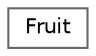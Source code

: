 digraph "Graphe hiérarchique des classes"
{
 // LATEX_PDF_SIZE
  bgcolor="transparent";
  edge [fontname=Helvetica,fontsize=10,labelfontname=Helvetica,labelfontsize=10];
  node [fontname=Helvetica,fontsize=10,shape=box,height=0.2,width=0.4];
  rankdir="LR";
  Node0 [id="Node000000",label="Fruit",height=0.2,width=0.4,color="grey40", fillcolor="white", style="filled",URL="$class_app_1_1_entity_1_1_fruit.html",tooltip=" "];
}

